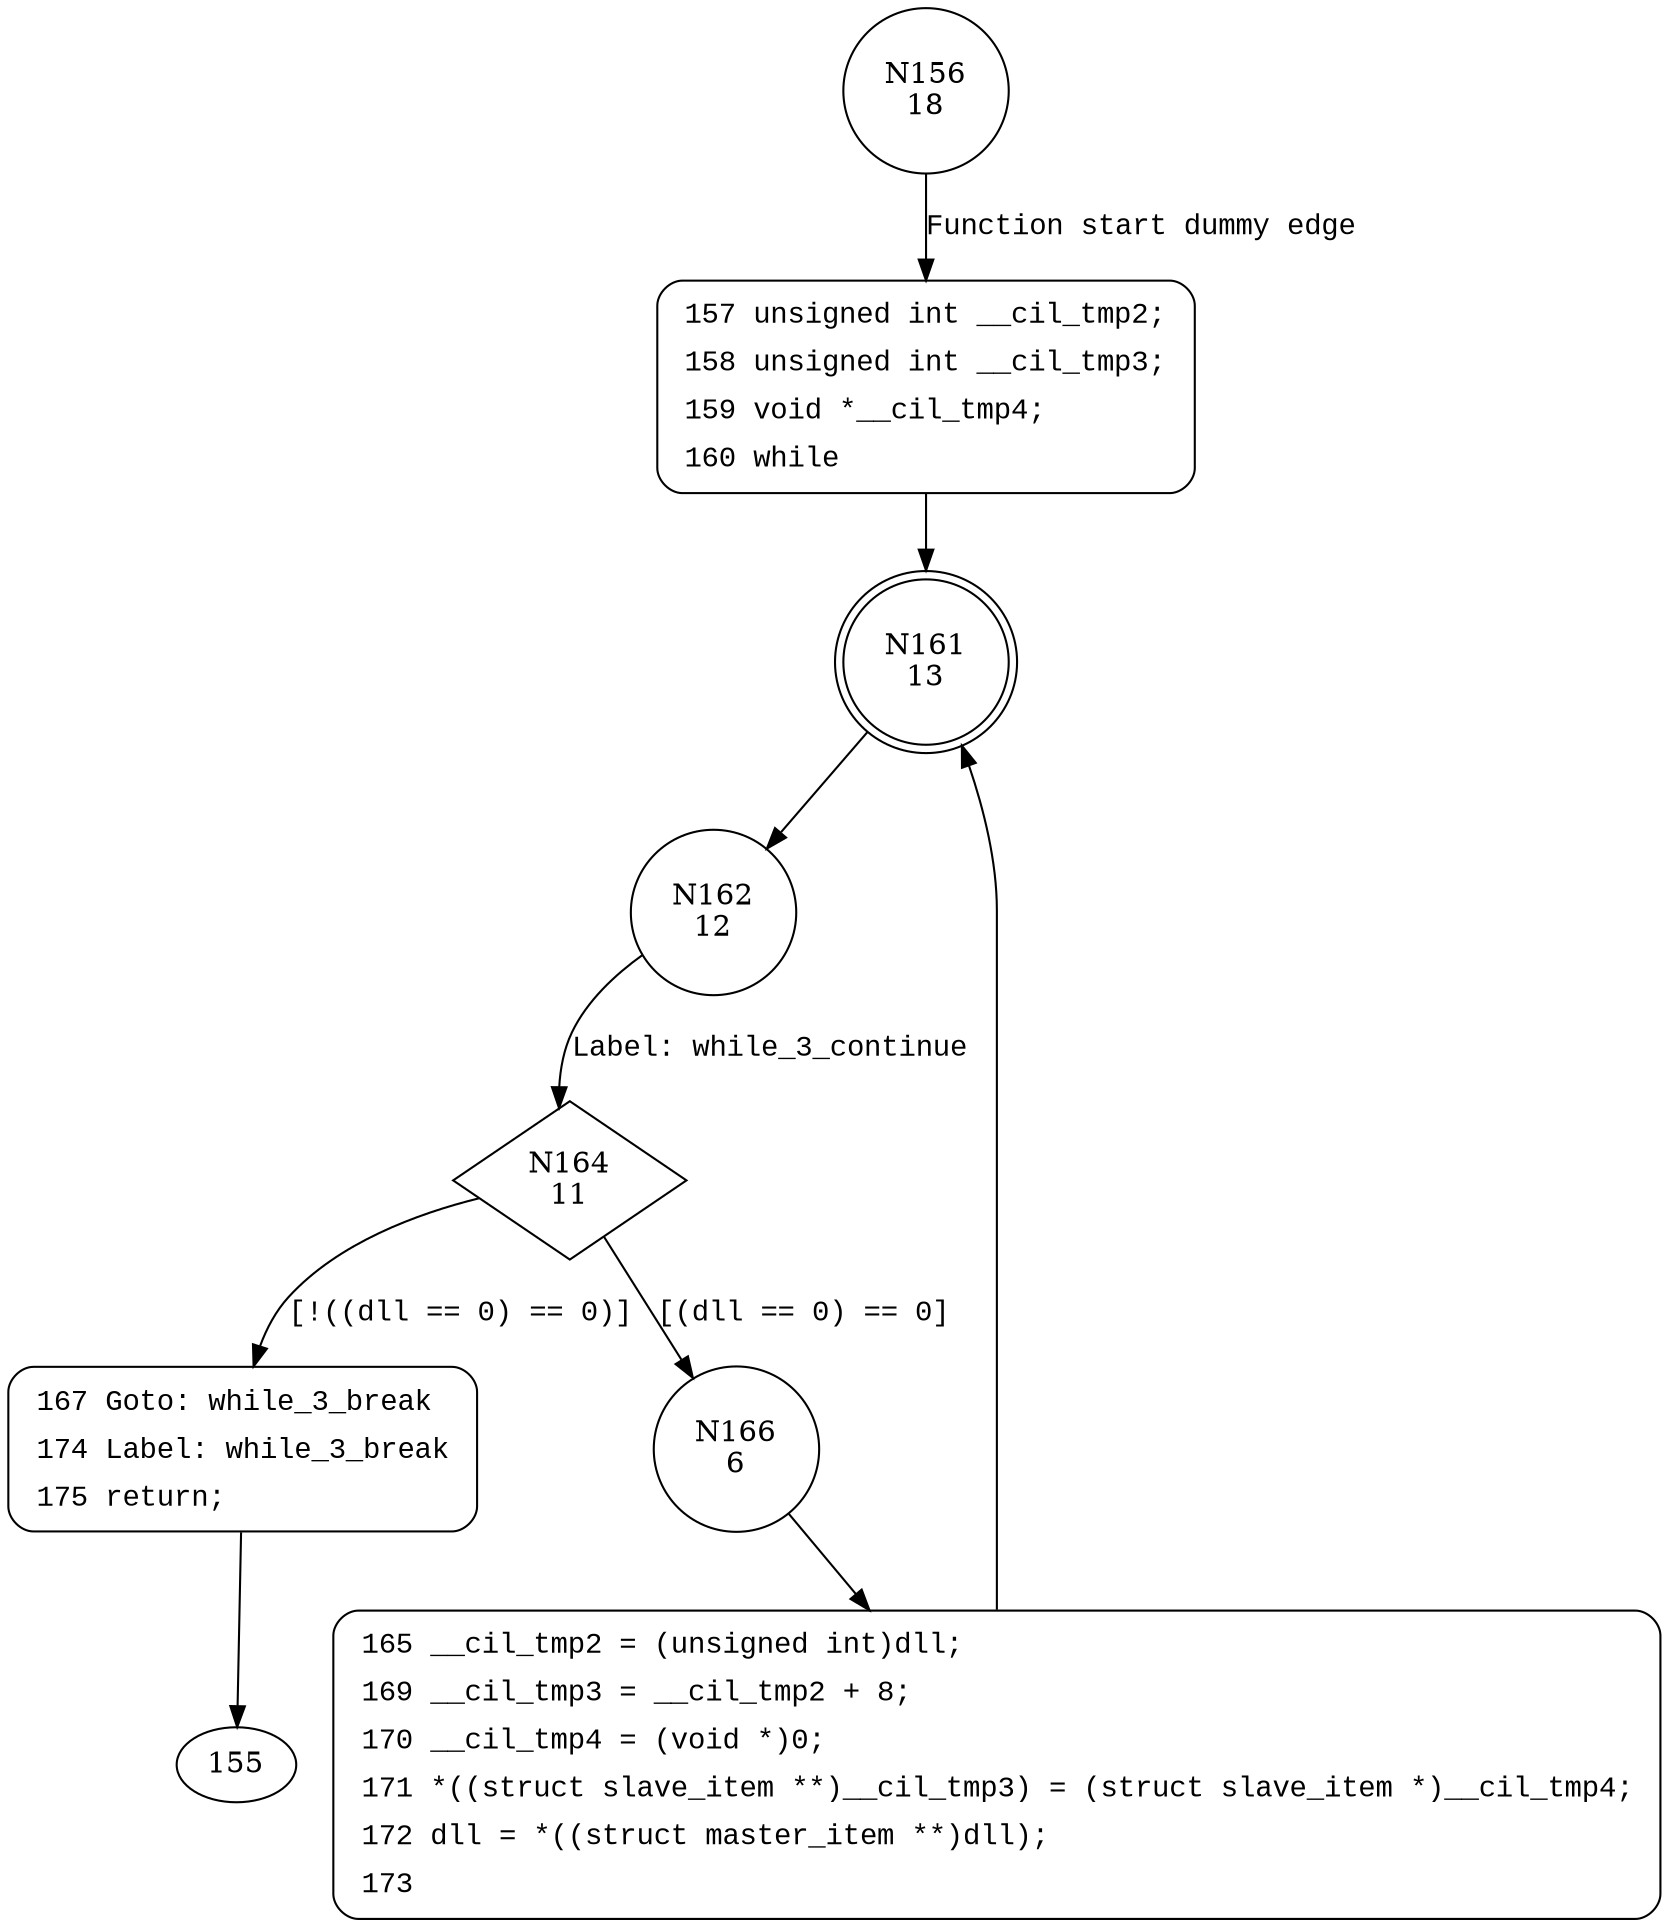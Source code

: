 digraph dll_reinit_nested_lists {
156 [shape="circle" label="N156\n18"]
157 [shape="circle" label="N157\n17"]
161 [shape="doublecircle" label="N161\n13"]
162 [shape="circle" label="N162\n12"]
164 [shape="diamond" label="N164\n11"]
166 [shape="circle" label="N166\n6"]
167 [shape="circle" label="N167\n10"]
165 [shape="circle" label="N165\n5"]
157 [style="filled,bold" penwidth="1" fillcolor="white" fontname="Courier New" shape="Mrecord" label=<<table border="0" cellborder="0" cellpadding="3" bgcolor="white"><tr><td align="right">157</td><td align="left">unsigned int __cil_tmp2;</td></tr><tr><td align="right">158</td><td align="left">unsigned int __cil_tmp3;</td></tr><tr><td align="right">159</td><td align="left">void *__cil_tmp4;</td></tr><tr><td align="right">160</td><td align="left">while</td></tr></table>>]
157 -> 161[label=""]
167 [style="filled,bold" penwidth="1" fillcolor="white" fontname="Courier New" shape="Mrecord" label=<<table border="0" cellborder="0" cellpadding="3" bgcolor="white"><tr><td align="right">167</td><td align="left">Goto: while_3_break</td></tr><tr><td align="right">174</td><td align="left">Label: while_3_break</td></tr><tr><td align="right">175</td><td align="left">return;</td></tr></table>>]
167 -> 155[label=""]
165 [style="filled,bold" penwidth="1" fillcolor="white" fontname="Courier New" shape="Mrecord" label=<<table border="0" cellborder="0" cellpadding="3" bgcolor="white"><tr><td align="right">165</td><td align="left">__cil_tmp2 = (unsigned int)dll;</td></tr><tr><td align="right">169</td><td align="left">__cil_tmp3 = __cil_tmp2 + 8;</td></tr><tr><td align="right">170</td><td align="left">__cil_tmp4 = (void *)0;</td></tr><tr><td align="right">171</td><td align="left">*((struct slave_item **)__cil_tmp3) = (struct slave_item *)__cil_tmp4;</td></tr><tr><td align="right">172</td><td align="left">dll = *((struct master_item **)dll);</td></tr><tr><td align="right">173</td><td align="left"></td></tr></table>>]
165 -> 161[label=""]
156 -> 157 [label="Function start dummy edge" fontname="Courier New"]
161 -> 162 [label="" fontname="Courier New"]
164 -> 166 [label="[(dll == 0) == 0]" fontname="Courier New"]
164 -> 167 [label="[!((dll == 0) == 0)]" fontname="Courier New"]
166 -> 165 [label="" fontname="Courier New"]
162 -> 164 [label="Label: while_3_continue" fontname="Courier New"]
}